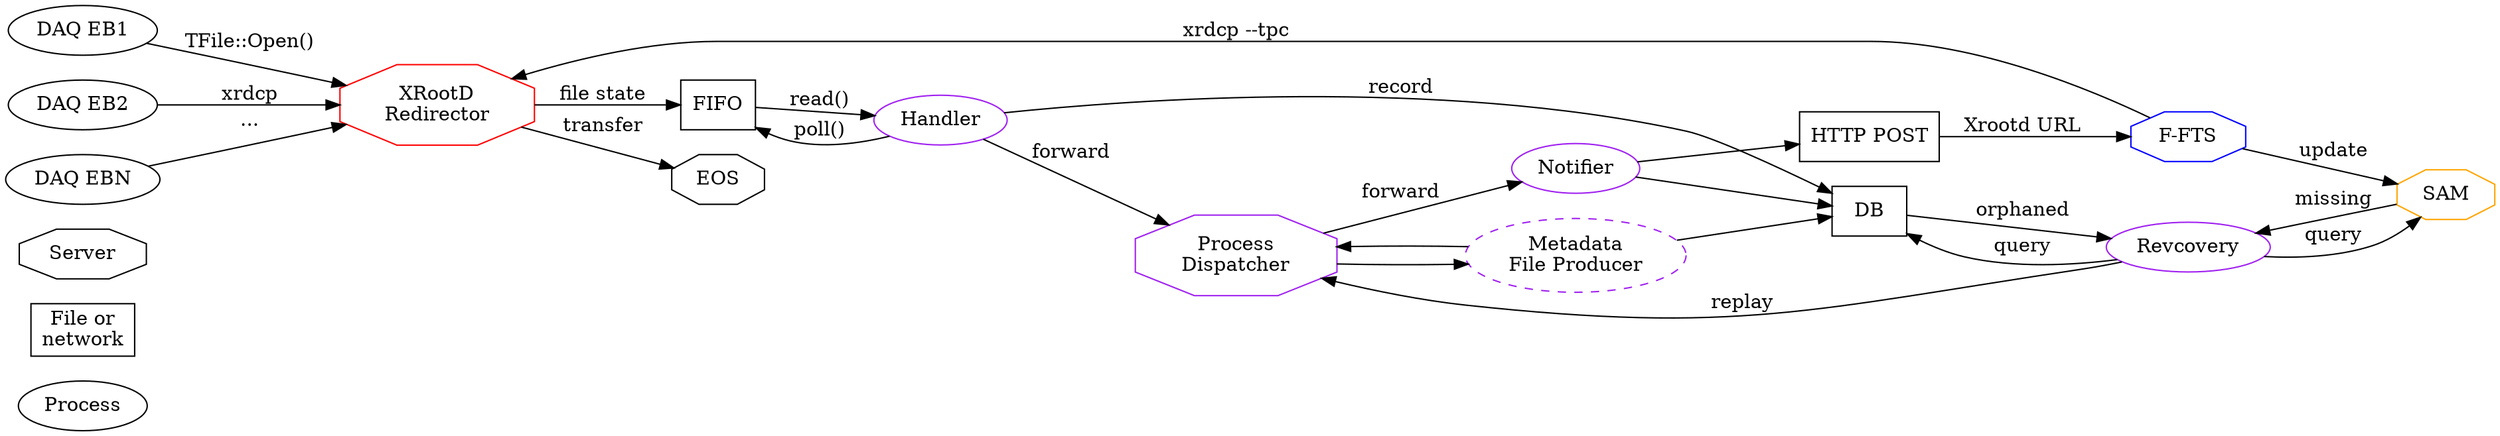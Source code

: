 digraph pdrnotifier {
	rankdir=LR;
	
	processes[label="Process"];
	file[label="File or\nnetwork",shape=box];
	server[label="Server",shape=octagon];


	daq1[label="DAQ EB1"];
	daq2[label="DAQ EB2"];
	daqn[label="DAQ EBN"];
	
	fifo[shape=box,label="FIFO"];
	db[shape=box, label="DB"];
	xrootd[shape=octagon,label="XRootD\nRedirector",color=red]
	eos[shape=octagon,label="EOS"]

	fts[shape=octagon,label="F-FTS",color="blue"];
	sam[shape=octagon,label="SAM",color="orange"];
	http[shape=box,label="HTTP POST"];

	exec[shape=octagon,label="Process\nDispatcher",color="purple"];
	handler[label="Handler",color="purple"];
	notifier[label="Notifier",color="purple"];
	recovery[label="Revcovery",color="purple"];
	metafilebuilder[label="Metadata\nFile Producer",style=dashed,color="purple"];
	

	daq1->xrootd[label="TFile::Open()"];
	daq2->xrootd[label="xrdcp"];
	daqn->xrootd[label="..."];
	xrootd->fifo[label="file state"];
	fifo->handler[label="read()"];
	handler->db[label="record"];
	handler->fifo[label="poll()"];
	handler->exec[label="forward"];
	exec->notifier[label="forward"];
	notifier->http;
	http->fts[label="Xrootd URL"];
	notifier->db;
	recovery->db[label="query"];
	db->recovery[label="orphaned"];
	recovery->exec[label="replay"];
	recovery->sam[label="query"];
	sam->recovery[label="missing"];
	exec->metafilebuilder->db;
	metafilebuilder->exec;
	fts->xrootd[label="xrdcp --tpc"];
	fts->sam[label="update"];
	
	xrootd->eos[label="transfer"];
}